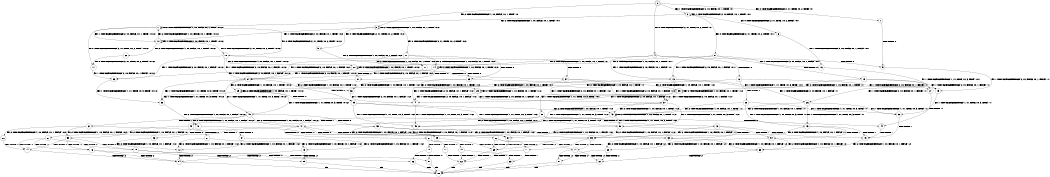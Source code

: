 digraph BCG {
size = "7, 10.5";
center = TRUE;
node [shape = circle];
0 [peripheries = 2];
0 -> 1 [label = "EX !0 !ATOMIC_EXCH_BRANCH (2, +1, TRUE, +0, 2, TRUE) !:0:"];
0 -> 2 [label = "EX !1 !ATOMIC_EXCH_BRANCH (2, +0, FALSE, +0, 1, TRUE) !:0:"];
0 -> 3 [label = "EX !2 !ATOMIC_EXCH_BRANCH (1, +0, FALSE, +0, 1, TRUE) !:0:"];
0 -> 4 [label = "EX !0 !ATOMIC_EXCH_BRANCH (2, +1, TRUE, +0, 2, TRUE) !:0:"];
1 -> 5 [label = "TERMINATE !0"];
2 -> 6 [label = "EX !0 !ATOMIC_EXCH_BRANCH (2, +1, TRUE, +0, 2, TRUE) !:0:1:"];
2 -> 7 [label = "EX !2 !ATOMIC_EXCH_BRANCH (1, +0, FALSE, +0, 1, TRUE) !:0:1:"];
2 -> 8 [label = "EX !0 !ATOMIC_EXCH_BRANCH (2, +1, TRUE, +0, 2, TRUE) !:0:1:"];
2 -> 2 [label = "EX !1 !ATOMIC_EXCH_BRANCH (2, +0, FALSE, +0, 1, TRUE) !:0:1:"];
3 -> 9 [label = "EX !0 !ATOMIC_EXCH_BRANCH (2, +1, TRUE, +0, 2, TRUE) !:0:2:"];
3 -> 10 [label = "EX !1 !ATOMIC_EXCH_BRANCH (2, +0, FALSE, +0, 1, TRUE) !:0:2:"];
3 -> 11 [label = "EX !0 !ATOMIC_EXCH_BRANCH (2, +1, TRUE, +0, 2, TRUE) !:0:2:"];
3 -> 3 [label = "EX !2 !ATOMIC_EXCH_BRANCH (1, +0, FALSE, +0, 1, TRUE) !:0:2:"];
4 -> 5 [label = "TERMINATE !0"];
4 -> 12 [label = "TERMINATE !0"];
4 -> 13 [label = "EX !1 !ATOMIC_EXCH_BRANCH (2, +0, FALSE, +0, 1, FALSE) !:0:"];
4 -> 14 [label = "EX !2 !ATOMIC_EXCH_BRANCH (1, +0, FALSE, +0, 1, TRUE) !:0:"];
5 -> 15 [label = "EX !1 !ATOMIC_EXCH_BRANCH (2, +0, FALSE, +0, 1, FALSE) !:1:"];
6 -> 16 [label = "EX !1 !ATOMIC_EXCH_BRANCH (2, +0, FALSE, +0, 1, FALSE) !:0:1:"];
7 -> 17 [label = "EX !0 !ATOMIC_EXCH_BRANCH (2, +1, TRUE, +0, 2, TRUE) !:0:1:2:"];
7 -> 18 [label = "EX !0 !ATOMIC_EXCH_BRANCH (2, +1, TRUE, +0, 2, TRUE) !:0:1:2:"];
7 -> 7 [label = "EX !2 !ATOMIC_EXCH_BRANCH (1, +0, FALSE, +0, 1, TRUE) !:0:1:2:"];
7 -> 10 [label = "EX !1 !ATOMIC_EXCH_BRANCH (2, +0, FALSE, +0, 1, TRUE) !:0:1:2:"];
8 -> 16 [label = "EX !1 !ATOMIC_EXCH_BRANCH (2, +0, FALSE, +0, 1, FALSE) !:0:1:"];
8 -> 19 [label = "TERMINATE !0"];
8 -> 20 [label = "EX !2 !ATOMIC_EXCH_BRANCH (1, +0, FALSE, +0, 1, TRUE) !:0:1:"];
8 -> 13 [label = "EX !1 !ATOMIC_EXCH_BRANCH (2, +0, FALSE, +0, 1, FALSE) !:0:1:"];
9 -> 21 [label = "EX !2 !ATOMIC_EXCH_BRANCH (1, +0, FALSE, +0, 1, TRUE) !:0:2:"];
10 -> 22 [label = "EX !2 !ATOMIC_EXCH_BRANCH (1, +0, FALSE, +0, 1, TRUE) !:0:1:2:"];
10 -> 18 [label = "EX !0 !ATOMIC_EXCH_BRANCH (2, +1, TRUE, +0, 2, TRUE) !:0:1:2:"];
10 -> 7 [label = "EX !2 !ATOMIC_EXCH_BRANCH (1, +0, FALSE, +0, 1, TRUE) !:0:1:2:"];
10 -> 10 [label = "EX !1 !ATOMIC_EXCH_BRANCH (2, +0, FALSE, +0, 1, TRUE) !:0:1:2:"];
11 -> 21 [label = "EX !2 !ATOMIC_EXCH_BRANCH (1, +0, FALSE, +0, 1, TRUE) !:0:2:"];
11 -> 23 [label = "TERMINATE !0"];
11 -> 24 [label = "EX !1 !ATOMIC_EXCH_BRANCH (2, +0, FALSE, +0, 1, FALSE) !:0:2:"];
11 -> 14 [label = "EX !2 !ATOMIC_EXCH_BRANCH (1, +0, FALSE, +0, 1, TRUE) !:0:2:"];
12 -> 15 [label = "EX !1 !ATOMIC_EXCH_BRANCH (2, +0, FALSE, +0, 1, FALSE) !:1:"];
12 -> 25 [label = "EX !2 !ATOMIC_EXCH_BRANCH (1, +0, FALSE, +0, 1, TRUE) !:1:"];
12 -> 26 [label = "EX !1 !ATOMIC_EXCH_BRANCH (2, +0, FALSE, +0, 1, FALSE) !:1:"];
13 -> 27 [label = "EX !1 !ATOMIC_EXCH_BRANCH (1, +1, TRUE, +0, 3, TRUE) !:0:1:"];
13 -> 28 [label = "TERMINATE !0"];
13 -> 29 [label = "EX !2 !ATOMIC_EXCH_BRANCH (1, +0, FALSE, +0, 1, TRUE) !:0:1:"];
13 -> 30 [label = "EX !1 !ATOMIC_EXCH_BRANCH (1, +1, TRUE, +0, 3, TRUE) !:0:1:"];
14 -> 31 [label = "TERMINATE !0"];
14 -> 23 [label = "TERMINATE !0"];
14 -> 24 [label = "EX !1 !ATOMIC_EXCH_BRANCH (2, +0, FALSE, +0, 1, FALSE) !:0:2:"];
14 -> 14 [label = "EX !2 !ATOMIC_EXCH_BRANCH (1, +0, FALSE, +0, 1, TRUE) !:0:2:"];
15 -> 32 [label = "EX !1 !ATOMIC_EXCH_BRANCH (1, +1, TRUE, +0, 3, TRUE) !:1:"];
16 -> 27 [label = "EX !1 !ATOMIC_EXCH_BRANCH (1, +1, TRUE, +0, 3, TRUE) !:0:1:"];
17 -> 33 [label = "EX !1 !ATOMIC_EXCH_BRANCH (2, +0, FALSE, +0, 1, FALSE) !:0:1:2:"];
18 -> 33 [label = "EX !1 !ATOMIC_EXCH_BRANCH (2, +0, FALSE, +0, 1, FALSE) !:0:1:2:"];
18 -> 34 [label = "TERMINATE !0"];
18 -> 20 [label = "EX !2 !ATOMIC_EXCH_BRANCH (1, +0, FALSE, +0, 1, TRUE) !:0:1:2:"];
18 -> 24 [label = "EX !1 !ATOMIC_EXCH_BRANCH (2, +0, FALSE, +0, 1, FALSE) !:0:1:2:"];
19 -> 15 [label = "EX !1 !ATOMIC_EXCH_BRANCH (2, +0, FALSE, +0, 1, FALSE) !:1:"];
19 -> 35 [label = "EX !2 !ATOMIC_EXCH_BRANCH (1, +0, FALSE, +0, 1, TRUE) !:1:"];
19 -> 26 [label = "EX !1 !ATOMIC_EXCH_BRANCH (2, +0, FALSE, +0, 1, FALSE) !:1:"];
20 -> 33 [label = "EX !1 !ATOMIC_EXCH_BRANCH (2, +0, FALSE, +0, 1, FALSE) !:0:1:2:"];
20 -> 34 [label = "TERMINATE !0"];
20 -> 20 [label = "EX !2 !ATOMIC_EXCH_BRANCH (1, +0, FALSE, +0, 1, TRUE) !:0:1:2:"];
20 -> 24 [label = "EX !1 !ATOMIC_EXCH_BRANCH (2, +0, FALSE, +0, 1, FALSE) !:0:1:2:"];
21 -> 31 [label = "TERMINATE !0"];
22 -> 17 [label = "EX !0 !ATOMIC_EXCH_BRANCH (2, +1, TRUE, +0, 2, TRUE) !:0:1:2:"];
23 -> 36 [label = "EX !2 !ATOMIC_EXCH_BRANCH (1, +0, FALSE, +0, 1, TRUE) !:1:2:"];
23 -> 37 [label = "EX !1 !ATOMIC_EXCH_BRANCH (2, +0, FALSE, +0, 1, FALSE) !:1:2:"];
23 -> 25 [label = "EX !2 !ATOMIC_EXCH_BRANCH (1, +0, FALSE, +0, 1, TRUE) !:1:2:"];
24 -> 38 [label = "EX !1 !ATOMIC_EXCH_BRANCH (1, +1, TRUE, +0, 3, TRUE) !:0:1:2:"];
24 -> 39 [label = "TERMINATE !0"];
24 -> 29 [label = "EX !2 !ATOMIC_EXCH_BRANCH (1, +0, FALSE, +0, 1, TRUE) !:0:1:2:"];
24 -> 40 [label = "EX !1 !ATOMIC_EXCH_BRANCH (1, +1, TRUE, +0, 3, TRUE) !:0:1:2:"];
25 -> 41 [label = "EX !1 !ATOMIC_EXCH_BRANCH (2, +0, FALSE, +0, 1, FALSE) !:1:2:"];
25 -> 37 [label = "EX !1 !ATOMIC_EXCH_BRANCH (2, +0, FALSE, +0, 1, FALSE) !:1:2:"];
25 -> 25 [label = "EX !2 !ATOMIC_EXCH_BRANCH (1, +0, FALSE, +0, 1, TRUE) !:1:2:"];
26 -> 32 [label = "EX !1 !ATOMIC_EXCH_BRANCH (1, +1, TRUE, +0, 3, TRUE) !:1:"];
26 -> 42 [label = "EX !2 !ATOMIC_EXCH_BRANCH (1, +0, FALSE, +0, 1, TRUE) !:1:"];
26 -> 43 [label = "EX !1 !ATOMIC_EXCH_BRANCH (1, +1, TRUE, +0, 3, TRUE) !:1:"];
27 -> 44 [label = "TERMINATE !0"];
28 -> 32 [label = "EX !1 !ATOMIC_EXCH_BRANCH (1, +1, TRUE, +0, 3, TRUE) !:1:"];
28 -> 42 [label = "EX !2 !ATOMIC_EXCH_BRANCH (1, +0, FALSE, +0, 1, TRUE) !:1:"];
28 -> 43 [label = "EX !1 !ATOMIC_EXCH_BRANCH (1, +1, TRUE, +0, 3, TRUE) !:1:"];
29 -> 38 [label = "EX !1 !ATOMIC_EXCH_BRANCH (1, +1, TRUE, +0, 3, TRUE) !:0:1:2:"];
29 -> 39 [label = "TERMINATE !0"];
29 -> 29 [label = "EX !2 !ATOMIC_EXCH_BRANCH (1, +0, FALSE, +0, 1, TRUE) !:0:1:2:"];
29 -> 40 [label = "EX !1 !ATOMIC_EXCH_BRANCH (1, +1, TRUE, +0, 3, TRUE) !:0:1:2:"];
30 -> 44 [label = "TERMINATE !0"];
30 -> 45 [label = "TERMINATE !1"];
30 -> 46 [label = "TERMINATE !0"];
30 -> 47 [label = "EX !2 !ATOMIC_EXCH_BRANCH (1, +0, FALSE, +0, 1, FALSE) !:0:1:"];
31 -> 36 [label = "EX !2 !ATOMIC_EXCH_BRANCH (1, +0, FALSE, +0, 1, TRUE) !:1:2:"];
32 -> 48 [label = "TERMINATE !1"];
33 -> 38 [label = "EX !1 !ATOMIC_EXCH_BRANCH (1, +1, TRUE, +0, 3, TRUE) !:0:1:2:"];
34 -> 41 [label = "EX !1 !ATOMIC_EXCH_BRANCH (2, +0, FALSE, +0, 1, FALSE) !:1:2:"];
34 -> 35 [label = "EX !2 !ATOMIC_EXCH_BRANCH (1, +0, FALSE, +0, 1, TRUE) !:1:2:"];
34 -> 37 [label = "EX !1 !ATOMIC_EXCH_BRANCH (2, +0, FALSE, +0, 1, FALSE) !:1:2:"];
35 -> 41 [label = "EX !1 !ATOMIC_EXCH_BRANCH (2, +0, FALSE, +0, 1, FALSE) !:1:2:"];
35 -> 35 [label = "EX !2 !ATOMIC_EXCH_BRANCH (1, +0, FALSE, +0, 1, TRUE) !:1:2:"];
35 -> 37 [label = "EX !1 !ATOMIC_EXCH_BRANCH (2, +0, FALSE, +0, 1, FALSE) !:1:2:"];
36 -> 41 [label = "EX !1 !ATOMIC_EXCH_BRANCH (2, +0, FALSE, +0, 1, FALSE) !:1:2:"];
37 -> 49 [label = "EX !1 !ATOMIC_EXCH_BRANCH (1, +1, TRUE, +0, 3, TRUE) !:1:2:"];
37 -> 42 [label = "EX !2 !ATOMIC_EXCH_BRANCH (1, +0, FALSE, +0, 1, TRUE) !:1:2:"];
37 -> 50 [label = "EX !1 !ATOMIC_EXCH_BRANCH (1, +1, TRUE, +0, 3, TRUE) !:1:2:"];
38 -> 51 [label = "EX !2 !ATOMIC_EXCH_BRANCH (1, +0, FALSE, +0, 1, FALSE) !:0:1:2:"];
39 -> 49 [label = "EX !1 !ATOMIC_EXCH_BRANCH (1, +1, TRUE, +0, 3, TRUE) !:1:2:"];
39 -> 42 [label = "EX !2 !ATOMIC_EXCH_BRANCH (1, +0, FALSE, +0, 1, TRUE) !:1:2:"];
39 -> 50 [label = "EX !1 !ATOMIC_EXCH_BRANCH (1, +1, TRUE, +0, 3, TRUE) !:1:2:"];
40 -> 51 [label = "EX !2 !ATOMIC_EXCH_BRANCH (1, +0, FALSE, +0, 1, FALSE) !:0:1:2:"];
40 -> 52 [label = "TERMINATE !1"];
40 -> 53 [label = "TERMINATE !0"];
40 -> 47 [label = "EX !2 !ATOMIC_EXCH_BRANCH (1, +0, FALSE, +0, 1, FALSE) !:0:1:2:"];
41 -> 49 [label = "EX !1 !ATOMIC_EXCH_BRANCH (1, +1, TRUE, +0, 3, TRUE) !:1:2:"];
42 -> 49 [label = "EX !1 !ATOMIC_EXCH_BRANCH (1, +1, TRUE, +0, 3, TRUE) !:1:2:"];
42 -> 42 [label = "EX !2 !ATOMIC_EXCH_BRANCH (1, +0, FALSE, +0, 1, TRUE) !:1:2:"];
42 -> 50 [label = "EX !1 !ATOMIC_EXCH_BRANCH (1, +1, TRUE, +0, 3, TRUE) !:1:2:"];
43 -> 48 [label = "TERMINATE !1"];
43 -> 54 [label = "TERMINATE !1"];
43 -> 55 [label = "EX !2 !ATOMIC_EXCH_BRANCH (1, +0, FALSE, +0, 1, FALSE) !:1:"];
44 -> 48 [label = "TERMINATE !1"];
45 -> 56 [label = "TERMINATE !0"];
45 -> 57 [label = "TERMINATE !0"];
45 -> 58 [label = "EX !2 !ATOMIC_EXCH_BRANCH (1, +0, FALSE, +0, 1, FALSE) !:0:"];
46 -> 48 [label = "TERMINATE !1"];
46 -> 54 [label = "TERMINATE !1"];
46 -> 55 [label = "EX !2 !ATOMIC_EXCH_BRANCH (1, +0, FALSE, +0, 1, FALSE) !:1:"];
47 -> 59 [label = "TERMINATE !0"];
47 -> 60 [label = "TERMINATE !1"];
47 -> 61 [label = "TERMINATE !2"];
47 -> 62 [label = "TERMINATE !0"];
48 -> 63 [label = "EX !2 !ATOMIC_EXCH_BRANCH (1, +0, FALSE, +0, 1, FALSE) !:2:"];
49 -> 64 [label = "EX !2 !ATOMIC_EXCH_BRANCH (1, +0, FALSE, +0, 1, FALSE) !:1:2:"];
50 -> 64 [label = "EX !2 !ATOMIC_EXCH_BRANCH (1, +0, FALSE, +0, 1, FALSE) !:1:2:"];
50 -> 65 [label = "TERMINATE !1"];
50 -> 55 [label = "EX !2 !ATOMIC_EXCH_BRANCH (1, +0, FALSE, +0, 1, FALSE) !:1:2:"];
51 -> 59 [label = "TERMINATE !0"];
52 -> 66 [label = "EX !2 !ATOMIC_EXCH_BRANCH (1, +0, FALSE, +0, 1, FALSE) !:0:2:"];
52 -> 67 [label = "TERMINATE !0"];
52 -> 58 [label = "EX !2 !ATOMIC_EXCH_BRANCH (1, +0, FALSE, +0, 1, FALSE) !:0:2:"];
53 -> 64 [label = "EX !2 !ATOMIC_EXCH_BRANCH (1, +0, FALSE, +0, 1, FALSE) !:1:2:"];
53 -> 65 [label = "TERMINATE !1"];
53 -> 55 [label = "EX !2 !ATOMIC_EXCH_BRANCH (1, +0, FALSE, +0, 1, FALSE) !:1:2:"];
54 -> 63 [label = "EX !2 !ATOMIC_EXCH_BRANCH (1, +0, FALSE, +0, 1, FALSE) !:2:"];
54 -> 68 [label = "EX !2 !ATOMIC_EXCH_BRANCH (1, +0, FALSE, +0, 1, FALSE) !:2:"];
55 -> 69 [label = "TERMINATE !2"];
55 -> 70 [label = "TERMINATE !1"];
55 -> 71 [label = "TERMINATE !2"];
56 -> 72 [label = "EX !2 !ATOMIC_EXCH_BRANCH (1, +0, FALSE, +0, 1, FALSE) !:1:2:"];
57 -> 72 [label = "EX !2 !ATOMIC_EXCH_BRANCH (1, +0, FALSE, +0, 1, FALSE) !:1:2:"];
57 -> 73 [label = "EX !2 !ATOMIC_EXCH_BRANCH (1, +0, FALSE, +0, 1, FALSE) !:1:2:"];
58 -> 74 [label = "TERMINATE !0"];
58 -> 75 [label = "TERMINATE !2"];
58 -> 76 [label = "TERMINATE !0"];
59 -> 69 [label = "TERMINATE !2"];
60 -> 74 [label = "TERMINATE !0"];
60 -> 75 [label = "TERMINATE !2"];
60 -> 76 [label = "TERMINATE !0"];
61 -> 77 [label = "TERMINATE !0"];
61 -> 78 [label = "TERMINATE !1"];
61 -> 79 [label = "TERMINATE !0"];
62 -> 69 [label = "TERMINATE !2"];
62 -> 70 [label = "TERMINATE !1"];
62 -> 71 [label = "TERMINATE !2"];
63 -> 80 [label = "TERMINATE !2"];
64 -> 69 [label = "TERMINATE !2"];
65 -> 63 [label = "EX !2 !ATOMIC_EXCH_BRANCH (1, +0, FALSE, +0, 1, FALSE) !:2:"];
65 -> 68 [label = "EX !2 !ATOMIC_EXCH_BRANCH (1, +0, FALSE, +0, 1, FALSE) !:2:"];
66 -> 74 [label = "TERMINATE !0"];
67 -> 72 [label = "EX !2 !ATOMIC_EXCH_BRANCH (1, +0, FALSE, +0, 1, FALSE) !:1:2:"];
67 -> 73 [label = "EX !2 !ATOMIC_EXCH_BRANCH (1, +0, FALSE, +0, 1, FALSE) !:1:2:"];
68 -> 80 [label = "TERMINATE !2"];
68 -> 81 [label = "TERMINATE !2"];
69 -> 82 [label = "TERMINATE !1"];
70 -> 80 [label = "TERMINATE !2"];
70 -> 81 [label = "TERMINATE !2"];
71 -> 82 [label = "TERMINATE !1"];
71 -> 83 [label = "TERMINATE !1"];
72 -> 84 [label = "TERMINATE !2"];
73 -> 84 [label = "TERMINATE !2"];
73 -> 85 [label = "TERMINATE !2"];
74 -> 84 [label = "TERMINATE !2"];
75 -> 86 [label = "TERMINATE !0"];
75 -> 87 [label = "TERMINATE !0"];
76 -> 84 [label = "TERMINATE !2"];
76 -> 85 [label = "TERMINATE !2"];
77 -> 82 [label = "TERMINATE !1"];
78 -> 86 [label = "TERMINATE !0"];
78 -> 87 [label = "TERMINATE !0"];
79 -> 82 [label = "TERMINATE !1"];
79 -> 83 [label = "TERMINATE !1"];
80 -> 88 [label = "exit"];
81 -> 88 [label = "exit"];
82 -> 88 [label = "exit"];
83 -> 88 [label = "exit"];
84 -> 88 [label = "exit"];
85 -> 88 [label = "exit"];
86 -> 88 [label = "exit"];
87 -> 88 [label = "exit"];
}
